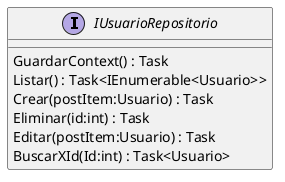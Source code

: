 @startuml
interface IUsuarioRepositorio {
    GuardarContext() : Task
    Listar() : Task<IEnumerable<Usuario>>
    Crear(postItem:Usuario) : Task
    Eliminar(id:int) : Task
    Editar(postItem:Usuario) : Task
    BuscarXId(Id:int) : Task<Usuario>
}
@enduml
